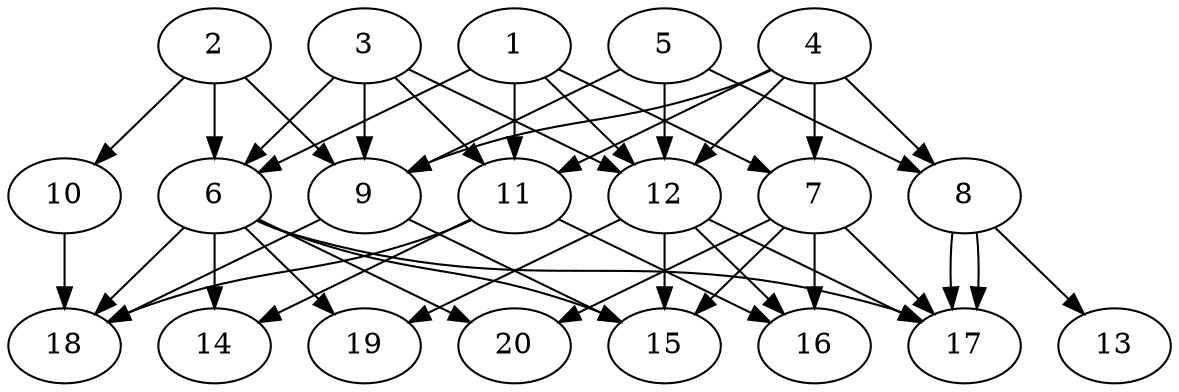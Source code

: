 // DAG automatically generated by daggen at Tue Jul 23 14:28:59 2019
// ./daggen --dot -n 20 --ccr 0.4 --fat 0.6 --regular 0.5 --density 0.7 --mindata 5242880 --maxdata 52428800 
digraph G {
  1 [size="53337600", alpha="0.02", expect_size="21335040"] 
  1 -> 6 [size ="21335040"]
  1 -> 7 [size ="21335040"]
  1 -> 11 [size ="21335040"]
  1 -> 12 [size ="21335040"]
  2 [size="104936960", alpha="0.10", expect_size="41974784"] 
  2 -> 6 [size ="41974784"]
  2 -> 9 [size ="41974784"]
  2 -> 10 [size ="41974784"]
  3 [size="130301440", alpha="0.15", expect_size="52120576"] 
  3 -> 6 [size ="52120576"]
  3 -> 9 [size ="52120576"]
  3 -> 11 [size ="52120576"]
  3 -> 12 [size ="52120576"]
  4 [size="55357440", alpha="0.19", expect_size="22142976"] 
  4 -> 7 [size ="22142976"]
  4 -> 8 [size ="22142976"]
  4 -> 9 [size ="22142976"]
  4 -> 11 [size ="22142976"]
  4 -> 12 [size ="22142976"]
  5 [size="62397440", alpha="0.18", expect_size="24958976"] 
  5 -> 8 [size ="24958976"]
  5 -> 9 [size ="24958976"]
  5 -> 12 [size ="24958976"]
  6 [size="83768320", alpha="0.03", expect_size="33507328"] 
  6 -> 14 [size ="33507328"]
  6 -> 15 [size ="33507328"]
  6 -> 17 [size ="33507328"]
  6 -> 18 [size ="33507328"]
  6 -> 19 [size ="33507328"]
  6 -> 20 [size ="33507328"]
  7 [size="79759360", alpha="0.18", expect_size="31903744"] 
  7 -> 15 [size ="31903744"]
  7 -> 16 [size ="31903744"]
  7 -> 17 [size ="31903744"]
  7 -> 20 [size ="31903744"]
  8 [size="59985920", alpha="0.10", expect_size="23994368"] 
  8 -> 13 [size ="23994368"]
  8 -> 17 [size ="23994368"]
  8 -> 17 [size ="23994368"]
  9 [size="95979520", alpha="0.07", expect_size="38391808"] 
  9 -> 15 [size ="38391808"]
  9 -> 18 [size ="38391808"]
  10 [size="21731840", alpha="0.01", expect_size="8692736"] 
  10 -> 18 [size ="8692736"]
  11 [size="16913920", alpha="0.17", expect_size="6765568"] 
  11 -> 14 [size ="6765568"]
  11 -> 16 [size ="6765568"]
  11 -> 18 [size ="6765568"]
  12 [size="30643200", alpha="0.09", expect_size="12257280"] 
  12 -> 15 [size ="12257280"]
  12 -> 16 [size ="12257280"]
  12 -> 17 [size ="12257280"]
  12 -> 19 [size ="12257280"]
  13 [size="87375360", alpha="0.02", expect_size="34950144"] 
  14 [size="55528960", alpha="0.06", expect_size="22211584"] 
  15 [size="48983040", alpha="0.13", expect_size="19593216"] 
  16 [size="39700480", alpha="0.16", expect_size="15880192"] 
  17 [size="59120640", alpha="0.12", expect_size="23648256"] 
  18 [size="44618240", alpha="0.15", expect_size="17847296"] 
  19 [size="104061440", alpha="0.14", expect_size="41624576"] 
  20 [size="26695680", alpha="0.02", expect_size="10678272"] 
}
